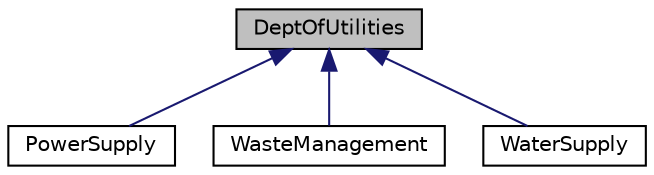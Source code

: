 digraph "DeptOfUtilities"
{
 // LATEX_PDF_SIZE
  edge [fontname="Helvetica",fontsize="10",labelfontname="Helvetica",labelfontsize="10"];
  node [fontname="Helvetica",fontsize="10",shape=record];
  Node1 [label="DeptOfUtilities",height=0.2,width=0.4,color="black", fillcolor="grey75", style="filled", fontcolor="black",tooltip="Base class for managing various city utility departments like power, water, and waste management."];
  Node1 -> Node2 [dir="back",color="midnightblue",fontsize="10",style="solid",fontname="Helvetica"];
  Node2 [label="PowerSupply",height=0.2,width=0.4,color="black", fillcolor="white", style="filled",URL="$classPowerSupply.html",tooltip="Manages the electricity generation and distribution system for the city. Inherits from the Department..."];
  Node1 -> Node3 [dir="back",color="midnightblue",fontsize="10",style="solid",fontname="Helvetica"];
  Node3 [label="WasteManagement",height=0.2,width=0.4,color="black", fillcolor="white", style="filled",URL="$classWasteManagement.html",tooltip="Manages the waste collection, disposal, and recycling systems for the city. Inherits from the Departm..."];
  Node1 -> Node4 [dir="back",color="midnightblue",fontsize="10",style="solid",fontname="Helvetica"];
  Node4 [label="WaterSupply",height=0.2,width=0.4,color="black", fillcolor="white", style="filled",URL="$classWaterSupply.html",tooltip="Manages the water distribution and supply system for the city. Inherits from the DeptOfUtilities clas..."];
}
